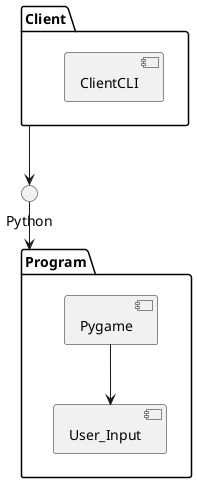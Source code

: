 @startuml Physical

package "Client" as client{
    component "ClientCLI"
}

interface "Python" as python

package "Program" as program{

    [Pygame] as pygame
    [User_Input] as userinput
    pygame --> userinput
}

client --> python
python --> program

@enduml